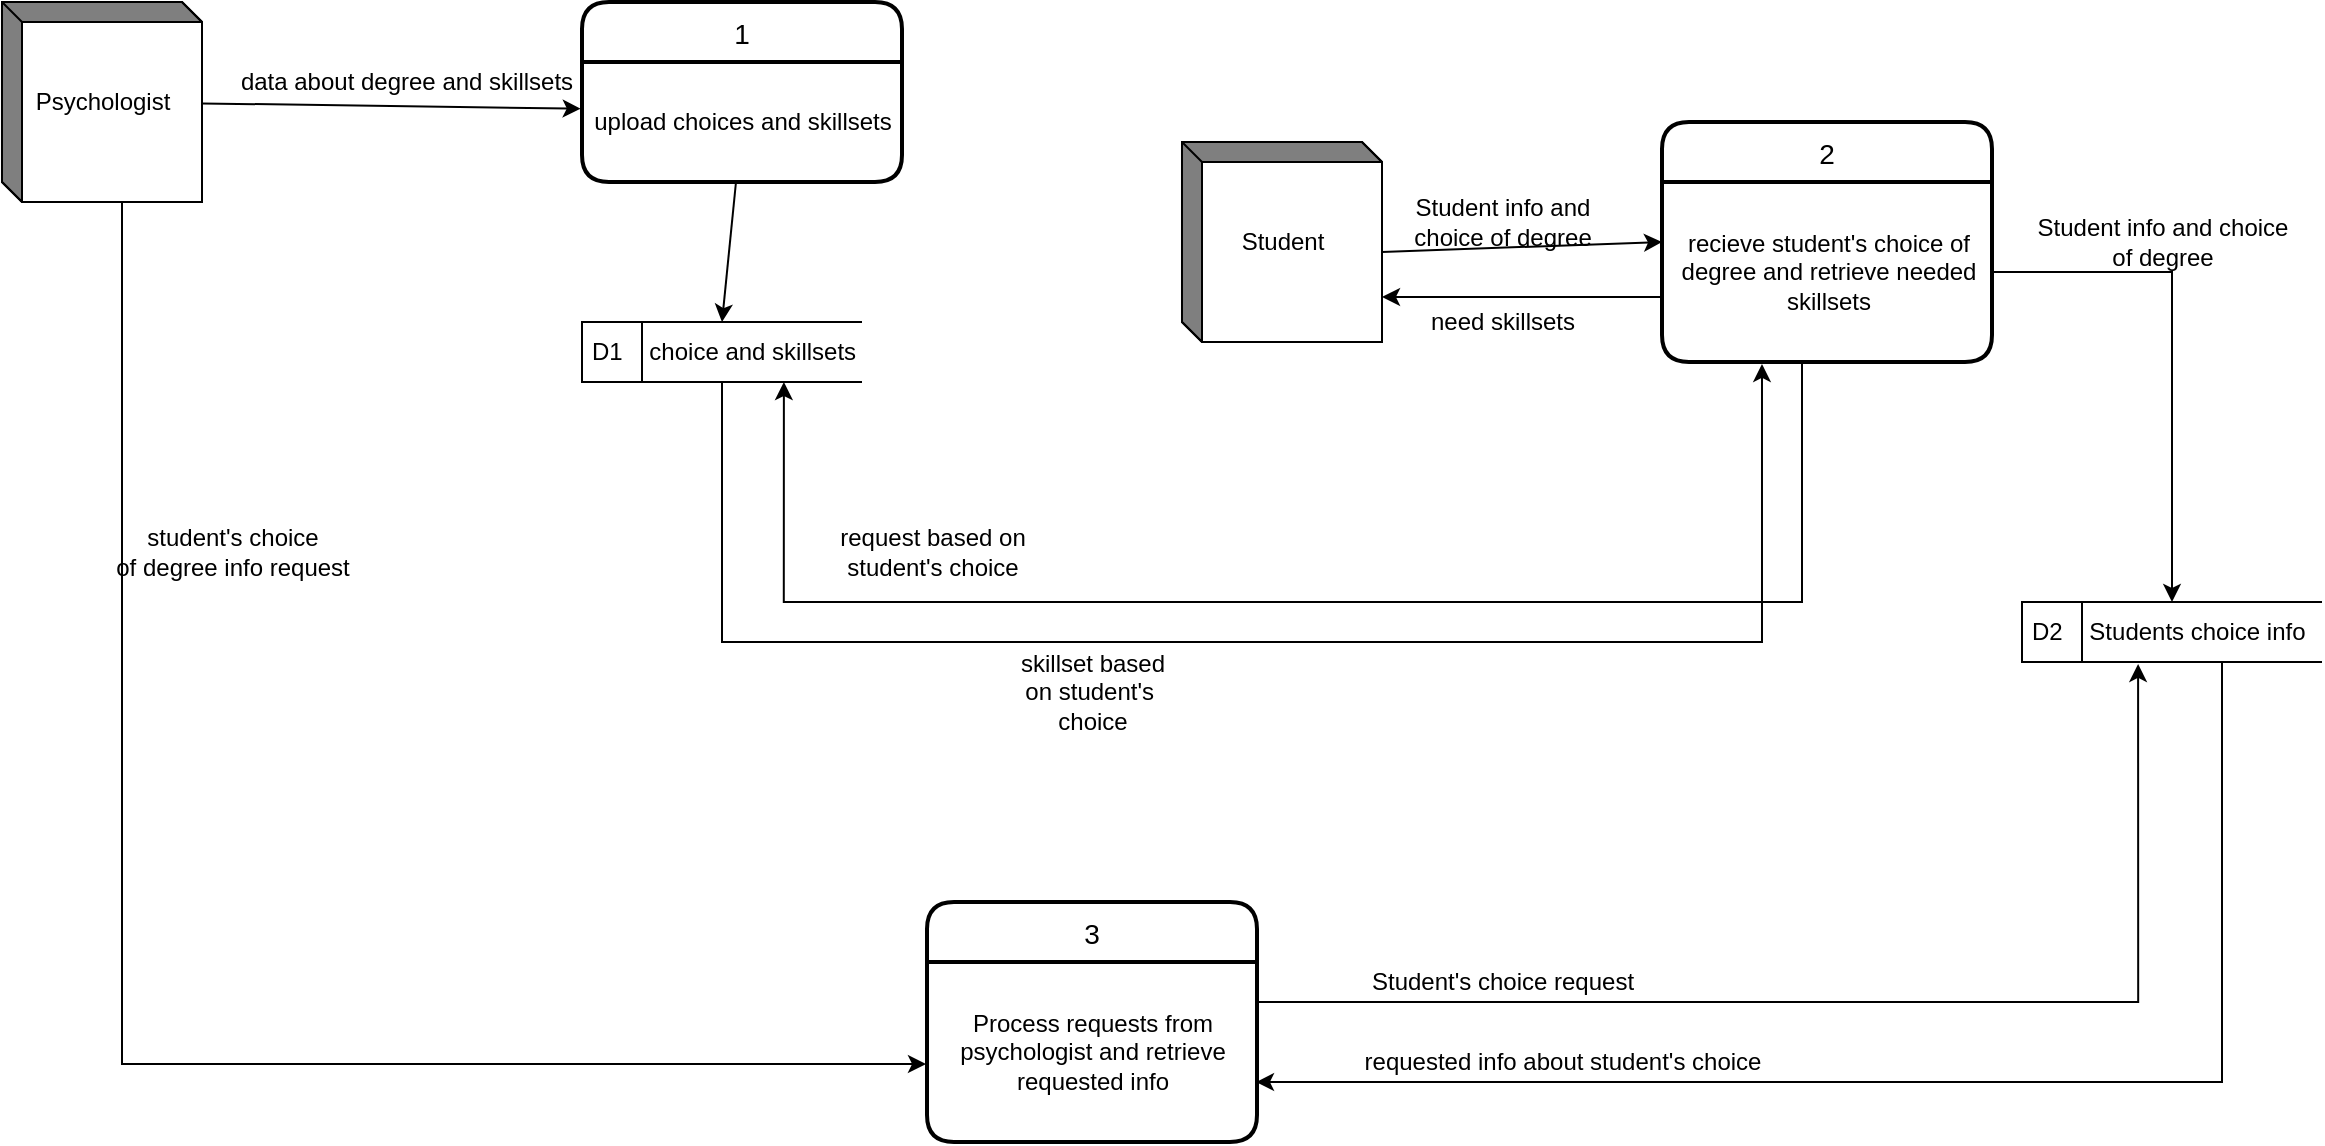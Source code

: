 <mxfile version="13.10.6" type="device"><diagram id="sE5QIdhGXu-uIqV2vh35" name="Page-1"><mxGraphModel dx="868" dy="450" grid="1" gridSize="10" guides="1" tooltips="1" connect="1" arrows="1" fold="1" page="1" pageScale="1" pageWidth="827" pageHeight="1169" math="0" shadow="0"><root><mxCell id="0"/><mxCell id="1" parent="0"/><mxCell id="ufuDUPszGkPQ1IcdsxJX-5" style="edgeStyle=orthogonalEdgeStyle;rounded=0;orthogonalLoop=1;jettySize=auto;html=1;entryX=-0.003;entryY=0.567;entryDx=0;entryDy=0;entryPerimeter=0;" edge="1" parent="1" source="G5GG2WFQn0YNKRmjd5S0-22" target="G5GG2WFQn0YNKRmjd5S0-70"><mxGeometry relative="1" as="geometry"><Array as="points"><mxPoint x="90" y="561"/></Array></mxGeometry></mxCell><mxCell id="G5GG2WFQn0YNKRmjd5S0-22" value="Psychologist" style="html=1;dashed=0;whitespace=wrap;shape=mxgraph.dfd.externalEntity" parent="1" vertex="1"><mxGeometry x="30" y="30" width="100" height="100" as="geometry"/></mxCell><mxCell id="G5GG2WFQn0YNKRmjd5S0-27" value="3" style="swimlane;childLayout=stackLayout;horizontal=1;startSize=30;horizontalStack=0;rounded=1;fontSize=14;fontStyle=0;strokeWidth=2;resizeParent=0;resizeLast=1;shadow=0;dashed=0;align=center;" parent="1" vertex="1"><mxGeometry x="492.5" y="480" width="165" height="120" as="geometry"/></mxCell><mxCell id="G5GG2WFQn0YNKRmjd5S0-70" value="Process requests from&lt;br&gt;psychologist and retrieve&lt;br&gt;requested info" style="text;html=1;align=center;verticalAlign=middle;resizable=0;points=[];autosize=1;" parent="G5GG2WFQn0YNKRmjd5S0-27" vertex="1"><mxGeometry y="30" width="165" height="90" as="geometry"/></mxCell><mxCell id="G5GG2WFQn0YNKRmjd5S0-39" value="1" style="swimlane;childLayout=stackLayout;horizontal=1;startSize=30;horizontalStack=0;rounded=1;fontSize=14;fontStyle=0;strokeWidth=2;resizeParent=0;resizeLast=1;shadow=0;dashed=0;align=center;" parent="1" vertex="1"><mxGeometry x="320" y="30" width="160" height="90" as="geometry"/></mxCell><mxCell id="G5GG2WFQn0YNKRmjd5S0-40" value="upload choices and skillsets" style="text;html=1;align=center;verticalAlign=middle;resizable=0;points=[];autosize=1;" parent="G5GG2WFQn0YNKRmjd5S0-39" vertex="1"><mxGeometry y="30" width="160" height="60" as="geometry"/></mxCell><mxCell id="G5GG2WFQn0YNKRmjd5S0-41" value="" style="endArrow=classic;html=1;entryX=-0.004;entryY=0.389;entryDx=0;entryDy=0;entryPerimeter=0;" parent="1" source="G5GG2WFQn0YNKRmjd5S0-22" target="G5GG2WFQn0YNKRmjd5S0-40" edge="1"><mxGeometry width="50" height="50" relative="1" as="geometry"><mxPoint x="170" y="90" as="sourcePoint"/><mxPoint x="220" y="40" as="targetPoint"/><Array as="points"/></mxGeometry></mxCell><mxCell id="G5GG2WFQn0YNKRmjd5S0-43" value="data about degree and skillsets" style="text;html=1;align=center;verticalAlign=middle;resizable=0;points=[];autosize=1;" parent="1" vertex="1"><mxGeometry x="142" y="60" width="180" height="20" as="geometry"/></mxCell><mxCell id="G5GG2WFQn0YNKRmjd5S0-44" value="" style="endArrow=classic;html=1;entryX=0.5;entryY=0;entryDx=0;entryDy=0;" parent="1" source="G5GG2WFQn0YNKRmjd5S0-40" target="G5GG2WFQn0YNKRmjd5S0-50" edge="1"><mxGeometry width="50" height="50" relative="1" as="geometry"><mxPoint x="370" y="170" as="sourcePoint"/><mxPoint x="210" y="210" as="targetPoint"/></mxGeometry></mxCell><mxCell id="G5GG2WFQn0YNKRmjd5S0-47" value="2" style="swimlane;childLayout=stackLayout;horizontal=1;startSize=30;horizontalStack=0;rounded=1;fontSize=14;fontStyle=0;strokeWidth=2;resizeParent=0;resizeLast=1;shadow=0;dashed=0;align=center;" parent="1" vertex="1"><mxGeometry x="860" y="90" width="165" height="120" as="geometry"/></mxCell><mxCell id="G5GG2WFQn0YNKRmjd5S0-60" value="recieve student's choice of &lt;br&gt;degree and retrieve needed&lt;br&gt;skillsets" style="text;html=1;align=center;verticalAlign=middle;resizable=0;points=[];autosize=1;" parent="G5GG2WFQn0YNKRmjd5S0-47" vertex="1"><mxGeometry y="30" width="165" height="90" as="geometry"/></mxCell><mxCell id="ufuDUPszGkPQ1IcdsxJX-2" style="edgeStyle=orthogonalEdgeStyle;rounded=0;orthogonalLoop=1;jettySize=auto;html=1;entryX=0.303;entryY=1.011;entryDx=0;entryDy=0;entryPerimeter=0;" edge="1" parent="1" source="G5GG2WFQn0YNKRmjd5S0-50" target="G5GG2WFQn0YNKRmjd5S0-60"><mxGeometry relative="1" as="geometry"><Array as="points"><mxPoint x="390" y="350"/><mxPoint x="910" y="350"/></Array></mxGeometry></mxCell><mxCell id="G5GG2WFQn0YNKRmjd5S0-50" value="D1&amp;nbsp; &amp;nbsp; choice and skillsets" style="html=1;dashed=0;whitespace=wrap;shape=mxgraph.dfd.dataStoreID;align=left;spacingLeft=3;points=[[0,0],[0.5,0],[1,0],[0,0.5],[1,0.5],[0,1],[0.5,1],[1,1]];" parent="1" vertex="1"><mxGeometry x="320" y="190" width="140" height="30" as="geometry"/></mxCell><mxCell id="ufuDUPszGkPQ1IcdsxJX-12" style="edgeStyle=orthogonalEdgeStyle;rounded=0;orthogonalLoop=1;jettySize=auto;html=1;entryX=0.997;entryY=0.667;entryDx=0;entryDy=0;entryPerimeter=0;" edge="1" parent="1" source="G5GG2WFQn0YNKRmjd5S0-51" target="G5GG2WFQn0YNKRmjd5S0-70"><mxGeometry relative="1" as="geometry"><Array as="points"><mxPoint x="1140" y="570"/></Array></mxGeometry></mxCell><mxCell id="G5GG2WFQn0YNKRmjd5S0-51" value="D2&amp;nbsp; &amp;nbsp; Students choice info" style="html=1;dashed=0;whitespace=wrap;shape=mxgraph.dfd.dataStoreID;align=left;spacingLeft=3;points=[[0,0],[0.5,0],[1,0],[0,0.5],[1,0.5],[0,1],[0.5,1],[1,1]];" parent="1" vertex="1"><mxGeometry x="1040" y="330" width="150" height="30" as="geometry"/></mxCell><mxCell id="G5GG2WFQn0YNKRmjd5S0-54" value="Student" style="html=1;dashed=0;whitespace=wrap;shape=mxgraph.dfd.externalEntity" parent="1" vertex="1"><mxGeometry x="620" y="100" width="100" height="100" as="geometry"/></mxCell><mxCell id="G5GG2WFQn0YNKRmjd5S0-56" value="" style="endArrow=classic;html=1;exitX=0;exitY=0;exitDx=100;exitDy=55;exitPerimeter=0;entryX=0;entryY=0.5;entryDx=0;entryDy=0;" parent="1" source="G5GG2WFQn0YNKRmjd5S0-54" target="G5GG2WFQn0YNKRmjd5S0-47" edge="1"><mxGeometry width="50" height="50" relative="1" as="geometry"><mxPoint x="140" y="400" as="sourcePoint"/><mxPoint x="350" y="380" as="targetPoint"/></mxGeometry></mxCell><mxCell id="G5GG2WFQn0YNKRmjd5S0-58" value="Student info and&lt;br&gt;choice of degree" style="text;html=1;align=center;verticalAlign=middle;resizable=0;points=[];autosize=1;" parent="1" vertex="1"><mxGeometry x="730" y="125" width="100" height="30" as="geometry"/></mxCell><mxCell id="C4hOH2HFd9Dr8JOsHqTL-4" value="request based on&lt;br&gt;student's choice" style="text;html=1;align=center;verticalAlign=middle;resizable=0;points=[];autosize=1;" parent="1" vertex="1"><mxGeometry x="440" y="290" width="110" height="30" as="geometry"/></mxCell><mxCell id="C4hOH2HFd9Dr8JOsHqTL-5" value="skillset based &lt;br&gt;on student's&amp;nbsp;&lt;br&gt;choice" style="text;html=1;align=center;verticalAlign=middle;resizable=0;points=[];autosize=1;" parent="1" vertex="1"><mxGeometry x="530" y="350" width="90" height="50" as="geometry"/></mxCell><mxCell id="ufuDUPszGkPQ1IcdsxJX-1" style="edgeStyle=orthogonalEdgeStyle;rounded=0;orthogonalLoop=1;jettySize=auto;html=1;entryX=0.721;entryY=1;entryDx=0;entryDy=0;entryPerimeter=0;" edge="1" parent="1" source="G5GG2WFQn0YNKRmjd5S0-60" target="G5GG2WFQn0YNKRmjd5S0-50"><mxGeometry relative="1" as="geometry"><Array as="points"><mxPoint x="930" y="330"/><mxPoint x="421" y="330"/></Array></mxGeometry></mxCell><mxCell id="ufuDUPszGkPQ1IcdsxJX-3" style="edgeStyle=orthogonalEdgeStyle;rounded=0;orthogonalLoop=1;jettySize=auto;html=1;entryX=0;entryY=0;entryDx=100;entryDy=77.5;entryPerimeter=0;" edge="1" parent="1" source="G5GG2WFQn0YNKRmjd5S0-60" target="G5GG2WFQn0YNKRmjd5S0-54"><mxGeometry relative="1" as="geometry"><Array as="points"><mxPoint x="790" y="178"/></Array></mxGeometry></mxCell><mxCell id="ufuDUPszGkPQ1IcdsxJX-4" value="need skillsets" style="text;html=1;align=center;verticalAlign=middle;resizable=0;points=[];autosize=1;" vertex="1" parent="1"><mxGeometry x="735" y="180" width="90" height="20" as="geometry"/></mxCell><mxCell id="ufuDUPszGkPQ1IcdsxJX-6" value="student's choice&lt;br&gt;of degree info request" style="text;html=1;align=center;verticalAlign=middle;resizable=0;points=[];autosize=1;" vertex="1" parent="1"><mxGeometry x="80" y="290" width="130" height="30" as="geometry"/></mxCell><mxCell id="ufuDUPszGkPQ1IcdsxJX-7" style="edgeStyle=orthogonalEdgeStyle;rounded=0;orthogonalLoop=1;jettySize=auto;html=1;entryX=0.5;entryY=0;entryDx=0;entryDy=0;" edge="1" parent="1" source="G5GG2WFQn0YNKRmjd5S0-60" target="G5GG2WFQn0YNKRmjd5S0-51"><mxGeometry relative="1" as="geometry"/></mxCell><mxCell id="ufuDUPszGkPQ1IcdsxJX-8" value="Student info and choice&lt;br&gt;of degree" style="text;html=1;align=center;verticalAlign=middle;resizable=0;points=[];autosize=1;" vertex="1" parent="1"><mxGeometry x="1040" y="135" width="140" height="30" as="geometry"/></mxCell><mxCell id="ufuDUPszGkPQ1IcdsxJX-9" style="edgeStyle=orthogonalEdgeStyle;rounded=0;orthogonalLoop=1;jettySize=auto;html=1;entryX=0.387;entryY=1.033;entryDx=0;entryDy=0;entryPerimeter=0;" edge="1" parent="1" source="G5GG2WFQn0YNKRmjd5S0-70" target="G5GG2WFQn0YNKRmjd5S0-51"><mxGeometry relative="1" as="geometry"><Array as="points"><mxPoint x="1098" y="530"/></Array></mxGeometry></mxCell><mxCell id="ufuDUPszGkPQ1IcdsxJX-10" value="Student's choice request" style="text;html=1;align=center;verticalAlign=middle;resizable=0;points=[];autosize=1;" vertex="1" parent="1"><mxGeometry x="705" y="510" width="150" height="20" as="geometry"/></mxCell><mxCell id="ufuDUPszGkPQ1IcdsxJX-13" value="requested info about student's choice" style="text;html=1;align=center;verticalAlign=middle;resizable=0;points=[];autosize=1;" vertex="1" parent="1"><mxGeometry x="705" y="550" width="210" height="20" as="geometry"/></mxCell></root></mxGraphModel></diagram></mxfile>